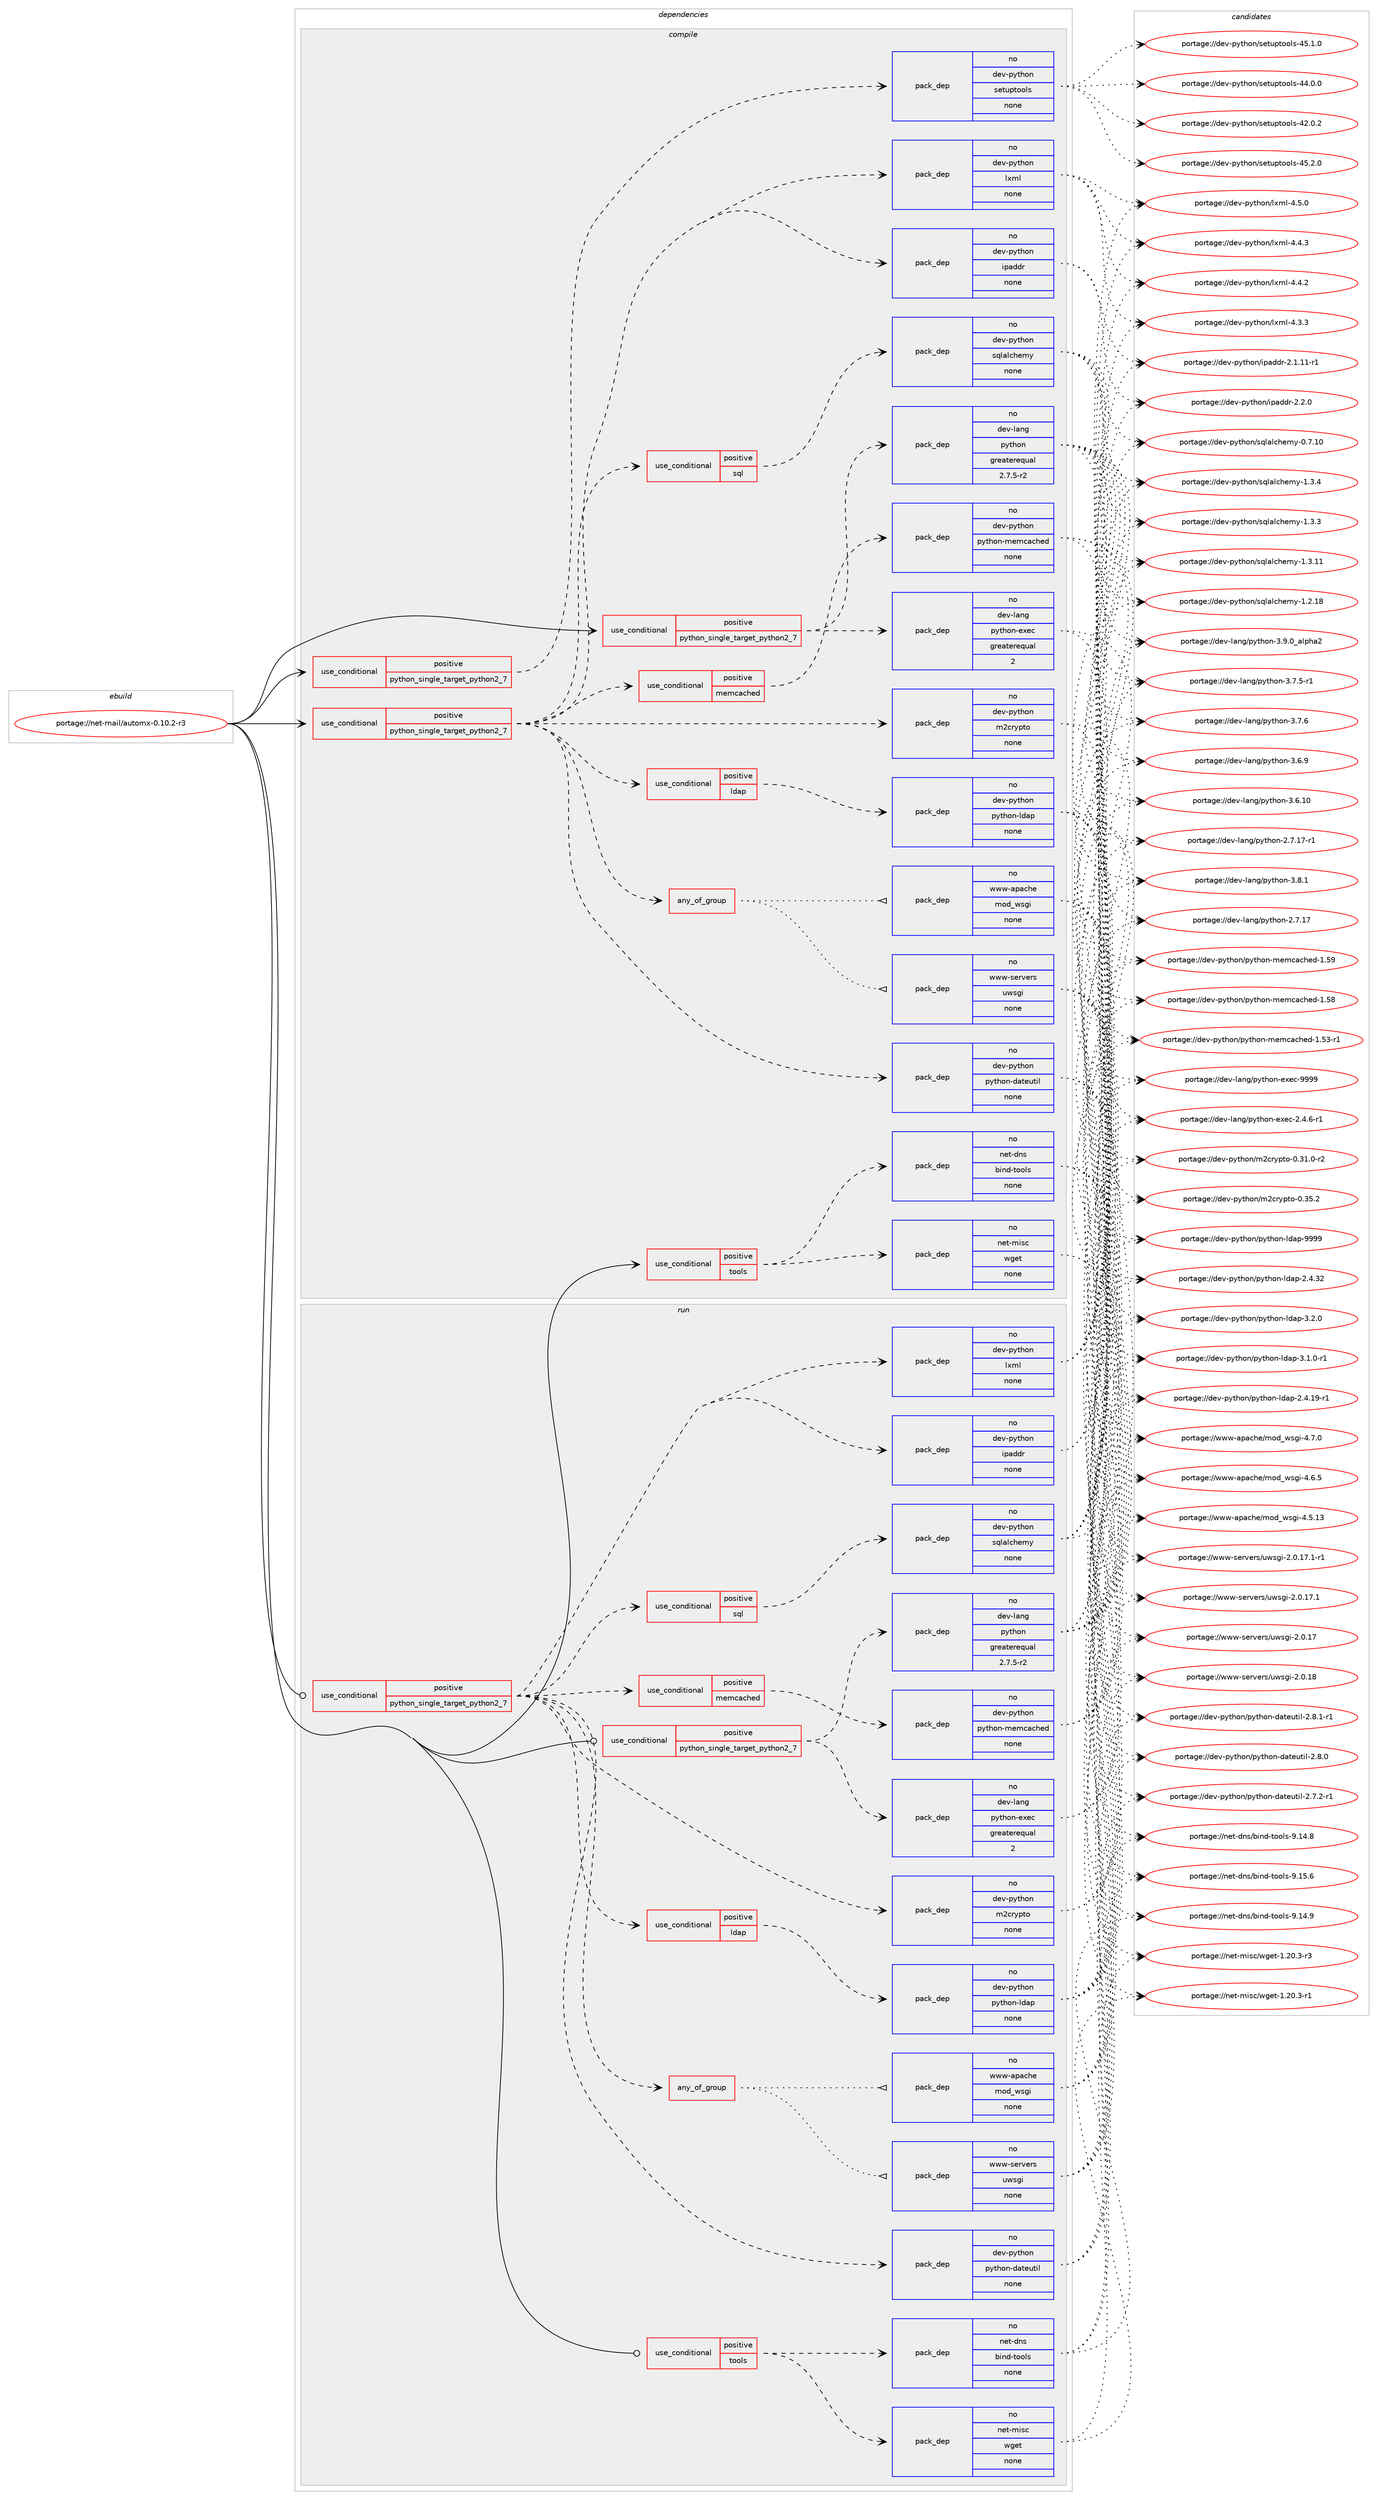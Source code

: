 digraph prolog {

# *************
# Graph options
# *************

newrank=true;
concentrate=true;
compound=true;
graph [rankdir=LR,fontname=Helvetica,fontsize=10,ranksep=1.5];#, ranksep=2.5, nodesep=0.2];
edge  [arrowhead=vee];
node  [fontname=Helvetica,fontsize=10];

# **********
# The ebuild
# **********

subgraph cluster_leftcol {
color=gray;
rank=same;
label=<<i>ebuild</i>>;
id [label="portage://net-mail/automx-0.10.2-r3", color=red, width=4, href="../net-mail/automx-0.10.2-r3.svg"];
}

# ****************
# The dependencies
# ****************

subgraph cluster_midcol {
color=gray;
label=<<i>dependencies</i>>;
subgraph cluster_compile {
fillcolor="#eeeeee";
style=filled;
label=<<i>compile</i>>;
subgraph cond27583 {
dependency130328 [label=<<TABLE BORDER="0" CELLBORDER="1" CELLSPACING="0" CELLPADDING="4"><TR><TD ROWSPAN="3" CELLPADDING="10">use_conditional</TD></TR><TR><TD>positive</TD></TR><TR><TD>python_single_target_python2_7</TD></TR></TABLE>>, shape=none, color=red];
subgraph pack100564 {
dependency130329 [label=<<TABLE BORDER="0" CELLBORDER="1" CELLSPACING="0" CELLPADDING="4" WIDTH="220"><TR><TD ROWSPAN="6" CELLPADDING="30">pack_dep</TD></TR><TR><TD WIDTH="110">no</TD></TR><TR><TD>dev-lang</TD></TR><TR><TD>python</TD></TR><TR><TD>greaterequal</TD></TR><TR><TD>2.7.5-r2</TD></TR></TABLE>>, shape=none, color=blue];
}
dependency130328:e -> dependency130329:w [weight=20,style="dashed",arrowhead="vee"];
subgraph pack100565 {
dependency130330 [label=<<TABLE BORDER="0" CELLBORDER="1" CELLSPACING="0" CELLPADDING="4" WIDTH="220"><TR><TD ROWSPAN="6" CELLPADDING="30">pack_dep</TD></TR><TR><TD WIDTH="110">no</TD></TR><TR><TD>dev-lang</TD></TR><TR><TD>python-exec</TD></TR><TR><TD>greaterequal</TD></TR><TR><TD>2</TD></TR></TABLE>>, shape=none, color=blue];
}
dependency130328:e -> dependency130330:w [weight=20,style="dashed",arrowhead="vee"];
}
id:e -> dependency130328:w [weight=20,style="solid",arrowhead="vee"];
subgraph cond27584 {
dependency130331 [label=<<TABLE BORDER="0" CELLBORDER="1" CELLSPACING="0" CELLPADDING="4"><TR><TD ROWSPAN="3" CELLPADDING="10">use_conditional</TD></TR><TR><TD>positive</TD></TR><TR><TD>python_single_target_python2_7</TD></TR></TABLE>>, shape=none, color=red];
subgraph pack100566 {
dependency130332 [label=<<TABLE BORDER="0" CELLBORDER="1" CELLSPACING="0" CELLPADDING="4" WIDTH="220"><TR><TD ROWSPAN="6" CELLPADDING="30">pack_dep</TD></TR><TR><TD WIDTH="110">no</TD></TR><TR><TD>dev-python</TD></TR><TR><TD>ipaddr</TD></TR><TR><TD>none</TD></TR><TR><TD></TD></TR></TABLE>>, shape=none, color=blue];
}
dependency130331:e -> dependency130332:w [weight=20,style="dashed",arrowhead="vee"];
subgraph pack100567 {
dependency130333 [label=<<TABLE BORDER="0" CELLBORDER="1" CELLSPACING="0" CELLPADDING="4" WIDTH="220"><TR><TD ROWSPAN="6" CELLPADDING="30">pack_dep</TD></TR><TR><TD WIDTH="110">no</TD></TR><TR><TD>dev-python</TD></TR><TR><TD>lxml</TD></TR><TR><TD>none</TD></TR><TR><TD></TD></TR></TABLE>>, shape=none, color=blue];
}
dependency130331:e -> dependency130333:w [weight=20,style="dashed",arrowhead="vee"];
subgraph pack100568 {
dependency130334 [label=<<TABLE BORDER="0" CELLBORDER="1" CELLSPACING="0" CELLPADDING="4" WIDTH="220"><TR><TD ROWSPAN="6" CELLPADDING="30">pack_dep</TD></TR><TR><TD WIDTH="110">no</TD></TR><TR><TD>dev-python</TD></TR><TR><TD>m2crypto</TD></TR><TR><TD>none</TD></TR><TR><TD></TD></TR></TABLE>>, shape=none, color=blue];
}
dependency130331:e -> dependency130334:w [weight=20,style="dashed",arrowhead="vee"];
subgraph pack100569 {
dependency130335 [label=<<TABLE BORDER="0" CELLBORDER="1" CELLSPACING="0" CELLPADDING="4" WIDTH="220"><TR><TD ROWSPAN="6" CELLPADDING="30">pack_dep</TD></TR><TR><TD WIDTH="110">no</TD></TR><TR><TD>dev-python</TD></TR><TR><TD>python-dateutil</TD></TR><TR><TD>none</TD></TR><TR><TD></TD></TR></TABLE>>, shape=none, color=blue];
}
dependency130331:e -> dependency130335:w [weight=20,style="dashed",arrowhead="vee"];
subgraph any2041 {
dependency130336 [label=<<TABLE BORDER="0" CELLBORDER="1" CELLSPACING="0" CELLPADDING="4"><TR><TD CELLPADDING="10">any_of_group</TD></TR></TABLE>>, shape=none, color=red];subgraph pack100570 {
dependency130337 [label=<<TABLE BORDER="0" CELLBORDER="1" CELLSPACING="0" CELLPADDING="4" WIDTH="220"><TR><TD ROWSPAN="6" CELLPADDING="30">pack_dep</TD></TR><TR><TD WIDTH="110">no</TD></TR><TR><TD>www-apache</TD></TR><TR><TD>mod_wsgi</TD></TR><TR><TD>none</TD></TR><TR><TD></TD></TR></TABLE>>, shape=none, color=blue];
}
dependency130336:e -> dependency130337:w [weight=20,style="dotted",arrowhead="oinv"];
subgraph pack100571 {
dependency130338 [label=<<TABLE BORDER="0" CELLBORDER="1" CELLSPACING="0" CELLPADDING="4" WIDTH="220"><TR><TD ROWSPAN="6" CELLPADDING="30">pack_dep</TD></TR><TR><TD WIDTH="110">no</TD></TR><TR><TD>www-servers</TD></TR><TR><TD>uwsgi</TD></TR><TR><TD>none</TD></TR><TR><TD></TD></TR></TABLE>>, shape=none, color=blue];
}
dependency130336:e -> dependency130338:w [weight=20,style="dotted",arrowhead="oinv"];
}
dependency130331:e -> dependency130336:w [weight=20,style="dashed",arrowhead="vee"];
subgraph cond27585 {
dependency130339 [label=<<TABLE BORDER="0" CELLBORDER="1" CELLSPACING="0" CELLPADDING="4"><TR><TD ROWSPAN="3" CELLPADDING="10">use_conditional</TD></TR><TR><TD>positive</TD></TR><TR><TD>ldap</TD></TR></TABLE>>, shape=none, color=red];
subgraph pack100572 {
dependency130340 [label=<<TABLE BORDER="0" CELLBORDER="1" CELLSPACING="0" CELLPADDING="4" WIDTH="220"><TR><TD ROWSPAN="6" CELLPADDING="30">pack_dep</TD></TR><TR><TD WIDTH="110">no</TD></TR><TR><TD>dev-python</TD></TR><TR><TD>python-ldap</TD></TR><TR><TD>none</TD></TR><TR><TD></TD></TR></TABLE>>, shape=none, color=blue];
}
dependency130339:e -> dependency130340:w [weight=20,style="dashed",arrowhead="vee"];
}
dependency130331:e -> dependency130339:w [weight=20,style="dashed",arrowhead="vee"];
subgraph cond27586 {
dependency130341 [label=<<TABLE BORDER="0" CELLBORDER="1" CELLSPACING="0" CELLPADDING="4"><TR><TD ROWSPAN="3" CELLPADDING="10">use_conditional</TD></TR><TR><TD>positive</TD></TR><TR><TD>memcached</TD></TR></TABLE>>, shape=none, color=red];
subgraph pack100573 {
dependency130342 [label=<<TABLE BORDER="0" CELLBORDER="1" CELLSPACING="0" CELLPADDING="4" WIDTH="220"><TR><TD ROWSPAN="6" CELLPADDING="30">pack_dep</TD></TR><TR><TD WIDTH="110">no</TD></TR><TR><TD>dev-python</TD></TR><TR><TD>python-memcached</TD></TR><TR><TD>none</TD></TR><TR><TD></TD></TR></TABLE>>, shape=none, color=blue];
}
dependency130341:e -> dependency130342:w [weight=20,style="dashed",arrowhead="vee"];
}
dependency130331:e -> dependency130341:w [weight=20,style="dashed",arrowhead="vee"];
subgraph cond27587 {
dependency130343 [label=<<TABLE BORDER="0" CELLBORDER="1" CELLSPACING="0" CELLPADDING="4"><TR><TD ROWSPAN="3" CELLPADDING="10">use_conditional</TD></TR><TR><TD>positive</TD></TR><TR><TD>sql</TD></TR></TABLE>>, shape=none, color=red];
subgraph pack100574 {
dependency130344 [label=<<TABLE BORDER="0" CELLBORDER="1" CELLSPACING="0" CELLPADDING="4" WIDTH="220"><TR><TD ROWSPAN="6" CELLPADDING="30">pack_dep</TD></TR><TR><TD WIDTH="110">no</TD></TR><TR><TD>dev-python</TD></TR><TR><TD>sqlalchemy</TD></TR><TR><TD>none</TD></TR><TR><TD></TD></TR></TABLE>>, shape=none, color=blue];
}
dependency130343:e -> dependency130344:w [weight=20,style="dashed",arrowhead="vee"];
}
dependency130331:e -> dependency130343:w [weight=20,style="dashed",arrowhead="vee"];
}
id:e -> dependency130331:w [weight=20,style="solid",arrowhead="vee"];
subgraph cond27588 {
dependency130345 [label=<<TABLE BORDER="0" CELLBORDER="1" CELLSPACING="0" CELLPADDING="4"><TR><TD ROWSPAN="3" CELLPADDING="10">use_conditional</TD></TR><TR><TD>positive</TD></TR><TR><TD>python_single_target_python2_7</TD></TR></TABLE>>, shape=none, color=red];
subgraph pack100575 {
dependency130346 [label=<<TABLE BORDER="0" CELLBORDER="1" CELLSPACING="0" CELLPADDING="4" WIDTH="220"><TR><TD ROWSPAN="6" CELLPADDING="30">pack_dep</TD></TR><TR><TD WIDTH="110">no</TD></TR><TR><TD>dev-python</TD></TR><TR><TD>setuptools</TD></TR><TR><TD>none</TD></TR><TR><TD></TD></TR></TABLE>>, shape=none, color=blue];
}
dependency130345:e -> dependency130346:w [weight=20,style="dashed",arrowhead="vee"];
}
id:e -> dependency130345:w [weight=20,style="solid",arrowhead="vee"];
subgraph cond27589 {
dependency130347 [label=<<TABLE BORDER="0" CELLBORDER="1" CELLSPACING="0" CELLPADDING="4"><TR><TD ROWSPAN="3" CELLPADDING="10">use_conditional</TD></TR><TR><TD>positive</TD></TR><TR><TD>tools</TD></TR></TABLE>>, shape=none, color=red];
subgraph pack100576 {
dependency130348 [label=<<TABLE BORDER="0" CELLBORDER="1" CELLSPACING="0" CELLPADDING="4" WIDTH="220"><TR><TD ROWSPAN="6" CELLPADDING="30">pack_dep</TD></TR><TR><TD WIDTH="110">no</TD></TR><TR><TD>net-dns</TD></TR><TR><TD>bind-tools</TD></TR><TR><TD>none</TD></TR><TR><TD></TD></TR></TABLE>>, shape=none, color=blue];
}
dependency130347:e -> dependency130348:w [weight=20,style="dashed",arrowhead="vee"];
subgraph pack100577 {
dependency130349 [label=<<TABLE BORDER="0" CELLBORDER="1" CELLSPACING="0" CELLPADDING="4" WIDTH="220"><TR><TD ROWSPAN="6" CELLPADDING="30">pack_dep</TD></TR><TR><TD WIDTH="110">no</TD></TR><TR><TD>net-misc</TD></TR><TR><TD>wget</TD></TR><TR><TD>none</TD></TR><TR><TD></TD></TR></TABLE>>, shape=none, color=blue];
}
dependency130347:e -> dependency130349:w [weight=20,style="dashed",arrowhead="vee"];
}
id:e -> dependency130347:w [weight=20,style="solid",arrowhead="vee"];
}
subgraph cluster_compileandrun {
fillcolor="#eeeeee";
style=filled;
label=<<i>compile and run</i>>;
}
subgraph cluster_run {
fillcolor="#eeeeee";
style=filled;
label=<<i>run</i>>;
subgraph cond27590 {
dependency130350 [label=<<TABLE BORDER="0" CELLBORDER="1" CELLSPACING="0" CELLPADDING="4"><TR><TD ROWSPAN="3" CELLPADDING="10">use_conditional</TD></TR><TR><TD>positive</TD></TR><TR><TD>python_single_target_python2_7</TD></TR></TABLE>>, shape=none, color=red];
subgraph pack100578 {
dependency130351 [label=<<TABLE BORDER="0" CELLBORDER="1" CELLSPACING="0" CELLPADDING="4" WIDTH="220"><TR><TD ROWSPAN="6" CELLPADDING="30">pack_dep</TD></TR><TR><TD WIDTH="110">no</TD></TR><TR><TD>dev-lang</TD></TR><TR><TD>python</TD></TR><TR><TD>greaterequal</TD></TR><TR><TD>2.7.5-r2</TD></TR></TABLE>>, shape=none, color=blue];
}
dependency130350:e -> dependency130351:w [weight=20,style="dashed",arrowhead="vee"];
subgraph pack100579 {
dependency130352 [label=<<TABLE BORDER="0" CELLBORDER="1" CELLSPACING="0" CELLPADDING="4" WIDTH="220"><TR><TD ROWSPAN="6" CELLPADDING="30">pack_dep</TD></TR><TR><TD WIDTH="110">no</TD></TR><TR><TD>dev-lang</TD></TR><TR><TD>python-exec</TD></TR><TR><TD>greaterequal</TD></TR><TR><TD>2</TD></TR></TABLE>>, shape=none, color=blue];
}
dependency130350:e -> dependency130352:w [weight=20,style="dashed",arrowhead="vee"];
}
id:e -> dependency130350:w [weight=20,style="solid",arrowhead="odot"];
subgraph cond27591 {
dependency130353 [label=<<TABLE BORDER="0" CELLBORDER="1" CELLSPACING="0" CELLPADDING="4"><TR><TD ROWSPAN="3" CELLPADDING="10">use_conditional</TD></TR><TR><TD>positive</TD></TR><TR><TD>python_single_target_python2_7</TD></TR></TABLE>>, shape=none, color=red];
subgraph pack100580 {
dependency130354 [label=<<TABLE BORDER="0" CELLBORDER="1" CELLSPACING="0" CELLPADDING="4" WIDTH="220"><TR><TD ROWSPAN="6" CELLPADDING="30">pack_dep</TD></TR><TR><TD WIDTH="110">no</TD></TR><TR><TD>dev-python</TD></TR><TR><TD>ipaddr</TD></TR><TR><TD>none</TD></TR><TR><TD></TD></TR></TABLE>>, shape=none, color=blue];
}
dependency130353:e -> dependency130354:w [weight=20,style="dashed",arrowhead="vee"];
subgraph pack100581 {
dependency130355 [label=<<TABLE BORDER="0" CELLBORDER="1" CELLSPACING="0" CELLPADDING="4" WIDTH="220"><TR><TD ROWSPAN="6" CELLPADDING="30">pack_dep</TD></TR><TR><TD WIDTH="110">no</TD></TR><TR><TD>dev-python</TD></TR><TR><TD>lxml</TD></TR><TR><TD>none</TD></TR><TR><TD></TD></TR></TABLE>>, shape=none, color=blue];
}
dependency130353:e -> dependency130355:w [weight=20,style="dashed",arrowhead="vee"];
subgraph pack100582 {
dependency130356 [label=<<TABLE BORDER="0" CELLBORDER="1" CELLSPACING="0" CELLPADDING="4" WIDTH="220"><TR><TD ROWSPAN="6" CELLPADDING="30">pack_dep</TD></TR><TR><TD WIDTH="110">no</TD></TR><TR><TD>dev-python</TD></TR><TR><TD>m2crypto</TD></TR><TR><TD>none</TD></TR><TR><TD></TD></TR></TABLE>>, shape=none, color=blue];
}
dependency130353:e -> dependency130356:w [weight=20,style="dashed",arrowhead="vee"];
subgraph pack100583 {
dependency130357 [label=<<TABLE BORDER="0" CELLBORDER="1" CELLSPACING="0" CELLPADDING="4" WIDTH="220"><TR><TD ROWSPAN="6" CELLPADDING="30">pack_dep</TD></TR><TR><TD WIDTH="110">no</TD></TR><TR><TD>dev-python</TD></TR><TR><TD>python-dateutil</TD></TR><TR><TD>none</TD></TR><TR><TD></TD></TR></TABLE>>, shape=none, color=blue];
}
dependency130353:e -> dependency130357:w [weight=20,style="dashed",arrowhead="vee"];
subgraph any2042 {
dependency130358 [label=<<TABLE BORDER="0" CELLBORDER="1" CELLSPACING="0" CELLPADDING="4"><TR><TD CELLPADDING="10">any_of_group</TD></TR></TABLE>>, shape=none, color=red];subgraph pack100584 {
dependency130359 [label=<<TABLE BORDER="0" CELLBORDER="1" CELLSPACING="0" CELLPADDING="4" WIDTH="220"><TR><TD ROWSPAN="6" CELLPADDING="30">pack_dep</TD></TR><TR><TD WIDTH="110">no</TD></TR><TR><TD>www-apache</TD></TR><TR><TD>mod_wsgi</TD></TR><TR><TD>none</TD></TR><TR><TD></TD></TR></TABLE>>, shape=none, color=blue];
}
dependency130358:e -> dependency130359:w [weight=20,style="dotted",arrowhead="oinv"];
subgraph pack100585 {
dependency130360 [label=<<TABLE BORDER="0" CELLBORDER="1" CELLSPACING="0" CELLPADDING="4" WIDTH="220"><TR><TD ROWSPAN="6" CELLPADDING="30">pack_dep</TD></TR><TR><TD WIDTH="110">no</TD></TR><TR><TD>www-servers</TD></TR><TR><TD>uwsgi</TD></TR><TR><TD>none</TD></TR><TR><TD></TD></TR></TABLE>>, shape=none, color=blue];
}
dependency130358:e -> dependency130360:w [weight=20,style="dotted",arrowhead="oinv"];
}
dependency130353:e -> dependency130358:w [weight=20,style="dashed",arrowhead="vee"];
subgraph cond27592 {
dependency130361 [label=<<TABLE BORDER="0" CELLBORDER="1" CELLSPACING="0" CELLPADDING="4"><TR><TD ROWSPAN="3" CELLPADDING="10">use_conditional</TD></TR><TR><TD>positive</TD></TR><TR><TD>ldap</TD></TR></TABLE>>, shape=none, color=red];
subgraph pack100586 {
dependency130362 [label=<<TABLE BORDER="0" CELLBORDER="1" CELLSPACING="0" CELLPADDING="4" WIDTH="220"><TR><TD ROWSPAN="6" CELLPADDING="30">pack_dep</TD></TR><TR><TD WIDTH="110">no</TD></TR><TR><TD>dev-python</TD></TR><TR><TD>python-ldap</TD></TR><TR><TD>none</TD></TR><TR><TD></TD></TR></TABLE>>, shape=none, color=blue];
}
dependency130361:e -> dependency130362:w [weight=20,style="dashed",arrowhead="vee"];
}
dependency130353:e -> dependency130361:w [weight=20,style="dashed",arrowhead="vee"];
subgraph cond27593 {
dependency130363 [label=<<TABLE BORDER="0" CELLBORDER="1" CELLSPACING="0" CELLPADDING="4"><TR><TD ROWSPAN="3" CELLPADDING="10">use_conditional</TD></TR><TR><TD>positive</TD></TR><TR><TD>memcached</TD></TR></TABLE>>, shape=none, color=red];
subgraph pack100587 {
dependency130364 [label=<<TABLE BORDER="0" CELLBORDER="1" CELLSPACING="0" CELLPADDING="4" WIDTH="220"><TR><TD ROWSPAN="6" CELLPADDING="30">pack_dep</TD></TR><TR><TD WIDTH="110">no</TD></TR><TR><TD>dev-python</TD></TR><TR><TD>python-memcached</TD></TR><TR><TD>none</TD></TR><TR><TD></TD></TR></TABLE>>, shape=none, color=blue];
}
dependency130363:e -> dependency130364:w [weight=20,style="dashed",arrowhead="vee"];
}
dependency130353:e -> dependency130363:w [weight=20,style="dashed",arrowhead="vee"];
subgraph cond27594 {
dependency130365 [label=<<TABLE BORDER="0" CELLBORDER="1" CELLSPACING="0" CELLPADDING="4"><TR><TD ROWSPAN="3" CELLPADDING="10">use_conditional</TD></TR><TR><TD>positive</TD></TR><TR><TD>sql</TD></TR></TABLE>>, shape=none, color=red];
subgraph pack100588 {
dependency130366 [label=<<TABLE BORDER="0" CELLBORDER="1" CELLSPACING="0" CELLPADDING="4" WIDTH="220"><TR><TD ROWSPAN="6" CELLPADDING="30">pack_dep</TD></TR><TR><TD WIDTH="110">no</TD></TR><TR><TD>dev-python</TD></TR><TR><TD>sqlalchemy</TD></TR><TR><TD>none</TD></TR><TR><TD></TD></TR></TABLE>>, shape=none, color=blue];
}
dependency130365:e -> dependency130366:w [weight=20,style="dashed",arrowhead="vee"];
}
dependency130353:e -> dependency130365:w [weight=20,style="dashed",arrowhead="vee"];
}
id:e -> dependency130353:w [weight=20,style="solid",arrowhead="odot"];
subgraph cond27595 {
dependency130367 [label=<<TABLE BORDER="0" CELLBORDER="1" CELLSPACING="0" CELLPADDING="4"><TR><TD ROWSPAN="3" CELLPADDING="10">use_conditional</TD></TR><TR><TD>positive</TD></TR><TR><TD>tools</TD></TR></TABLE>>, shape=none, color=red];
subgraph pack100589 {
dependency130368 [label=<<TABLE BORDER="0" CELLBORDER="1" CELLSPACING="0" CELLPADDING="4" WIDTH="220"><TR><TD ROWSPAN="6" CELLPADDING="30">pack_dep</TD></TR><TR><TD WIDTH="110">no</TD></TR><TR><TD>net-dns</TD></TR><TR><TD>bind-tools</TD></TR><TR><TD>none</TD></TR><TR><TD></TD></TR></TABLE>>, shape=none, color=blue];
}
dependency130367:e -> dependency130368:w [weight=20,style="dashed",arrowhead="vee"];
subgraph pack100590 {
dependency130369 [label=<<TABLE BORDER="0" CELLBORDER="1" CELLSPACING="0" CELLPADDING="4" WIDTH="220"><TR><TD ROWSPAN="6" CELLPADDING="30">pack_dep</TD></TR><TR><TD WIDTH="110">no</TD></TR><TR><TD>net-misc</TD></TR><TR><TD>wget</TD></TR><TR><TD>none</TD></TR><TR><TD></TD></TR></TABLE>>, shape=none, color=blue];
}
dependency130367:e -> dependency130369:w [weight=20,style="dashed",arrowhead="vee"];
}
id:e -> dependency130367:w [weight=20,style="solid",arrowhead="odot"];
}
}

# **************
# The candidates
# **************

subgraph cluster_choices {
rank=same;
color=gray;
label=<<i>candidates</i>>;

subgraph choice100564 {
color=black;
nodesep=1;
choice10010111845108971101034711212111610411111045514657464895971081121049750 [label="portage://dev-lang/python-3.9.0_alpha2", color=red, width=4,href="../dev-lang/python-3.9.0_alpha2.svg"];
choice100101118451089711010347112121116104111110455146564649 [label="portage://dev-lang/python-3.8.1", color=red, width=4,href="../dev-lang/python-3.8.1.svg"];
choice100101118451089711010347112121116104111110455146554654 [label="portage://dev-lang/python-3.7.6", color=red, width=4,href="../dev-lang/python-3.7.6.svg"];
choice1001011184510897110103471121211161041111104551465546534511449 [label="portage://dev-lang/python-3.7.5-r1", color=red, width=4,href="../dev-lang/python-3.7.5-r1.svg"];
choice100101118451089711010347112121116104111110455146544657 [label="portage://dev-lang/python-3.6.9", color=red, width=4,href="../dev-lang/python-3.6.9.svg"];
choice10010111845108971101034711212111610411111045514654464948 [label="portage://dev-lang/python-3.6.10", color=red, width=4,href="../dev-lang/python-3.6.10.svg"];
choice100101118451089711010347112121116104111110455046554649554511449 [label="portage://dev-lang/python-2.7.17-r1", color=red, width=4,href="../dev-lang/python-2.7.17-r1.svg"];
choice10010111845108971101034711212111610411111045504655464955 [label="portage://dev-lang/python-2.7.17", color=red, width=4,href="../dev-lang/python-2.7.17.svg"];
dependency130329:e -> choice10010111845108971101034711212111610411111045514657464895971081121049750:w [style=dotted,weight="100"];
dependency130329:e -> choice100101118451089711010347112121116104111110455146564649:w [style=dotted,weight="100"];
dependency130329:e -> choice100101118451089711010347112121116104111110455146554654:w [style=dotted,weight="100"];
dependency130329:e -> choice1001011184510897110103471121211161041111104551465546534511449:w [style=dotted,weight="100"];
dependency130329:e -> choice100101118451089711010347112121116104111110455146544657:w [style=dotted,weight="100"];
dependency130329:e -> choice10010111845108971101034711212111610411111045514654464948:w [style=dotted,weight="100"];
dependency130329:e -> choice100101118451089711010347112121116104111110455046554649554511449:w [style=dotted,weight="100"];
dependency130329:e -> choice10010111845108971101034711212111610411111045504655464955:w [style=dotted,weight="100"];
}
subgraph choice100565 {
color=black;
nodesep=1;
choice10010111845108971101034711212111610411111045101120101994557575757 [label="portage://dev-lang/python-exec-9999", color=red, width=4,href="../dev-lang/python-exec-9999.svg"];
choice10010111845108971101034711212111610411111045101120101994550465246544511449 [label="portage://dev-lang/python-exec-2.4.6-r1", color=red, width=4,href="../dev-lang/python-exec-2.4.6-r1.svg"];
dependency130330:e -> choice10010111845108971101034711212111610411111045101120101994557575757:w [style=dotted,weight="100"];
dependency130330:e -> choice10010111845108971101034711212111610411111045101120101994550465246544511449:w [style=dotted,weight="100"];
}
subgraph choice100566 {
color=black;
nodesep=1;
choice100101118451121211161041111104710511297100100114455046504648 [label="portage://dev-python/ipaddr-2.2.0", color=red, width=4,href="../dev-python/ipaddr-2.2.0.svg"];
choice100101118451121211161041111104710511297100100114455046494649494511449 [label="portage://dev-python/ipaddr-2.1.11-r1", color=red, width=4,href="../dev-python/ipaddr-2.1.11-r1.svg"];
dependency130332:e -> choice100101118451121211161041111104710511297100100114455046504648:w [style=dotted,weight="100"];
dependency130332:e -> choice100101118451121211161041111104710511297100100114455046494649494511449:w [style=dotted,weight="100"];
}
subgraph choice100567 {
color=black;
nodesep=1;
choice1001011184511212111610411111047108120109108455246534648 [label="portage://dev-python/lxml-4.5.0", color=red, width=4,href="../dev-python/lxml-4.5.0.svg"];
choice1001011184511212111610411111047108120109108455246524651 [label="portage://dev-python/lxml-4.4.3", color=red, width=4,href="../dev-python/lxml-4.4.3.svg"];
choice1001011184511212111610411111047108120109108455246524650 [label="portage://dev-python/lxml-4.4.2", color=red, width=4,href="../dev-python/lxml-4.4.2.svg"];
choice1001011184511212111610411111047108120109108455246514651 [label="portage://dev-python/lxml-4.3.3", color=red, width=4,href="../dev-python/lxml-4.3.3.svg"];
dependency130333:e -> choice1001011184511212111610411111047108120109108455246534648:w [style=dotted,weight="100"];
dependency130333:e -> choice1001011184511212111610411111047108120109108455246524651:w [style=dotted,weight="100"];
dependency130333:e -> choice1001011184511212111610411111047108120109108455246524650:w [style=dotted,weight="100"];
dependency130333:e -> choice1001011184511212111610411111047108120109108455246514651:w [style=dotted,weight="100"];
}
subgraph choice100568 {
color=black;
nodesep=1;
choice1001011184511212111610411111047109509911412111211611145484651534650 [label="portage://dev-python/m2crypto-0.35.2", color=red, width=4,href="../dev-python/m2crypto-0.35.2.svg"];
choice10010111845112121116104111110471095099114121112116111454846514946484511450 [label="portage://dev-python/m2crypto-0.31.0-r2", color=red, width=4,href="../dev-python/m2crypto-0.31.0-r2.svg"];
dependency130334:e -> choice1001011184511212111610411111047109509911412111211611145484651534650:w [style=dotted,weight="100"];
dependency130334:e -> choice10010111845112121116104111110471095099114121112116111454846514946484511450:w [style=dotted,weight="100"];
}
subgraph choice100569 {
color=black;
nodesep=1;
choice100101118451121211161041111104711212111610411111045100971161011171161051084550465646494511449 [label="portage://dev-python/python-dateutil-2.8.1-r1", color=red, width=4,href="../dev-python/python-dateutil-2.8.1-r1.svg"];
choice10010111845112121116104111110471121211161041111104510097116101117116105108455046564648 [label="portage://dev-python/python-dateutil-2.8.0", color=red, width=4,href="../dev-python/python-dateutil-2.8.0.svg"];
choice100101118451121211161041111104711212111610411111045100971161011171161051084550465546504511449 [label="portage://dev-python/python-dateutil-2.7.2-r1", color=red, width=4,href="../dev-python/python-dateutil-2.7.2-r1.svg"];
dependency130335:e -> choice100101118451121211161041111104711212111610411111045100971161011171161051084550465646494511449:w [style=dotted,weight="100"];
dependency130335:e -> choice10010111845112121116104111110471121211161041111104510097116101117116105108455046564648:w [style=dotted,weight="100"];
dependency130335:e -> choice100101118451121211161041111104711212111610411111045100971161011171161051084550465546504511449:w [style=dotted,weight="100"];
}
subgraph choice100570 {
color=black;
nodesep=1;
choice119119119459711297991041014710911110095119115103105455246554648 [label="portage://www-apache/mod_wsgi-4.7.0", color=red, width=4,href="../www-apache/mod_wsgi-4.7.0.svg"];
choice119119119459711297991041014710911110095119115103105455246544653 [label="portage://www-apache/mod_wsgi-4.6.5", color=red, width=4,href="../www-apache/mod_wsgi-4.6.5.svg"];
choice11911911945971129799104101471091111009511911510310545524653464951 [label="portage://www-apache/mod_wsgi-4.5.13", color=red, width=4,href="../www-apache/mod_wsgi-4.5.13.svg"];
dependency130337:e -> choice119119119459711297991041014710911110095119115103105455246554648:w [style=dotted,weight="100"];
dependency130337:e -> choice119119119459711297991041014710911110095119115103105455246544653:w [style=dotted,weight="100"];
dependency130337:e -> choice11911911945971129799104101471091111009511911510310545524653464951:w [style=dotted,weight="100"];
}
subgraph choice100571 {
color=black;
nodesep=1;
choice119119119451151011141181011141154711711911510310545504648464956 [label="portage://www-servers/uwsgi-2.0.18", color=red, width=4,href="../www-servers/uwsgi-2.0.18.svg"];
choice11911911945115101114118101114115471171191151031054550464846495546494511449 [label="portage://www-servers/uwsgi-2.0.17.1-r1", color=red, width=4,href="../www-servers/uwsgi-2.0.17.1-r1.svg"];
choice1191191194511510111411810111411547117119115103105455046484649554649 [label="portage://www-servers/uwsgi-2.0.17.1", color=red, width=4,href="../www-servers/uwsgi-2.0.17.1.svg"];
choice119119119451151011141181011141154711711911510310545504648464955 [label="portage://www-servers/uwsgi-2.0.17", color=red, width=4,href="../www-servers/uwsgi-2.0.17.svg"];
dependency130338:e -> choice119119119451151011141181011141154711711911510310545504648464956:w [style=dotted,weight="100"];
dependency130338:e -> choice11911911945115101114118101114115471171191151031054550464846495546494511449:w [style=dotted,weight="100"];
dependency130338:e -> choice1191191194511510111411810111411547117119115103105455046484649554649:w [style=dotted,weight="100"];
dependency130338:e -> choice119119119451151011141181011141154711711911510310545504648464955:w [style=dotted,weight="100"];
}
subgraph choice100572 {
color=black;
nodesep=1;
choice100101118451121211161041111104711212111610411111045108100971124557575757 [label="portage://dev-python/python-ldap-9999", color=red, width=4,href="../dev-python/python-ldap-9999.svg"];
choice10010111845112121116104111110471121211161041111104510810097112455146504648 [label="portage://dev-python/python-ldap-3.2.0", color=red, width=4,href="../dev-python/python-ldap-3.2.0.svg"];
choice100101118451121211161041111104711212111610411111045108100971124551464946484511449 [label="portage://dev-python/python-ldap-3.1.0-r1", color=red, width=4,href="../dev-python/python-ldap-3.1.0-r1.svg"];
choice1001011184511212111610411111047112121116104111110451081009711245504652465150 [label="portage://dev-python/python-ldap-2.4.32", color=red, width=4,href="../dev-python/python-ldap-2.4.32.svg"];
choice10010111845112121116104111110471121211161041111104510810097112455046524649574511449 [label="portage://dev-python/python-ldap-2.4.19-r1", color=red, width=4,href="../dev-python/python-ldap-2.4.19-r1.svg"];
dependency130340:e -> choice100101118451121211161041111104711212111610411111045108100971124557575757:w [style=dotted,weight="100"];
dependency130340:e -> choice10010111845112121116104111110471121211161041111104510810097112455146504648:w [style=dotted,weight="100"];
dependency130340:e -> choice100101118451121211161041111104711212111610411111045108100971124551464946484511449:w [style=dotted,weight="100"];
dependency130340:e -> choice1001011184511212111610411111047112121116104111110451081009711245504652465150:w [style=dotted,weight="100"];
dependency130340:e -> choice10010111845112121116104111110471121211161041111104510810097112455046524649574511449:w [style=dotted,weight="100"];
}
subgraph choice100573 {
color=black;
nodesep=1;
choice1001011184511212111610411111047112121116104111110451091011099997991041011004549465357 [label="portage://dev-python/python-memcached-1.59", color=red, width=4,href="../dev-python/python-memcached-1.59.svg"];
choice1001011184511212111610411111047112121116104111110451091011099997991041011004549465356 [label="portage://dev-python/python-memcached-1.58", color=red, width=4,href="../dev-python/python-memcached-1.58.svg"];
choice10010111845112121116104111110471121211161041111104510910110999979910410110045494653514511449 [label="portage://dev-python/python-memcached-1.53-r1", color=red, width=4,href="../dev-python/python-memcached-1.53-r1.svg"];
dependency130342:e -> choice1001011184511212111610411111047112121116104111110451091011099997991041011004549465357:w [style=dotted,weight="100"];
dependency130342:e -> choice1001011184511212111610411111047112121116104111110451091011099997991041011004549465356:w [style=dotted,weight="100"];
dependency130342:e -> choice10010111845112121116104111110471121211161041111104510910110999979910410110045494653514511449:w [style=dotted,weight="100"];
}
subgraph choice100574 {
color=black;
nodesep=1;
choice10010111845112121116104111110471151131089710899104101109121454946514652 [label="portage://dev-python/sqlalchemy-1.3.4", color=red, width=4,href="../dev-python/sqlalchemy-1.3.4.svg"];
choice10010111845112121116104111110471151131089710899104101109121454946514651 [label="portage://dev-python/sqlalchemy-1.3.3", color=red, width=4,href="../dev-python/sqlalchemy-1.3.3.svg"];
choice1001011184511212111610411111047115113108971089910410110912145494651464949 [label="portage://dev-python/sqlalchemy-1.3.11", color=red, width=4,href="../dev-python/sqlalchemy-1.3.11.svg"];
choice1001011184511212111610411111047115113108971089910410110912145494650464956 [label="portage://dev-python/sqlalchemy-1.2.18", color=red, width=4,href="../dev-python/sqlalchemy-1.2.18.svg"];
choice1001011184511212111610411111047115113108971089910410110912145484655464948 [label="portage://dev-python/sqlalchemy-0.7.10", color=red, width=4,href="../dev-python/sqlalchemy-0.7.10.svg"];
dependency130344:e -> choice10010111845112121116104111110471151131089710899104101109121454946514652:w [style=dotted,weight="100"];
dependency130344:e -> choice10010111845112121116104111110471151131089710899104101109121454946514651:w [style=dotted,weight="100"];
dependency130344:e -> choice1001011184511212111610411111047115113108971089910410110912145494651464949:w [style=dotted,weight="100"];
dependency130344:e -> choice1001011184511212111610411111047115113108971089910410110912145494650464956:w [style=dotted,weight="100"];
dependency130344:e -> choice1001011184511212111610411111047115113108971089910410110912145484655464948:w [style=dotted,weight="100"];
}
subgraph choice100575 {
color=black;
nodesep=1;
choice100101118451121211161041111104711510111611711211611111110811545525346504648 [label="portage://dev-python/setuptools-45.2.0", color=red, width=4,href="../dev-python/setuptools-45.2.0.svg"];
choice100101118451121211161041111104711510111611711211611111110811545525346494648 [label="portage://dev-python/setuptools-45.1.0", color=red, width=4,href="../dev-python/setuptools-45.1.0.svg"];
choice100101118451121211161041111104711510111611711211611111110811545525246484648 [label="portage://dev-python/setuptools-44.0.0", color=red, width=4,href="../dev-python/setuptools-44.0.0.svg"];
choice100101118451121211161041111104711510111611711211611111110811545525046484650 [label="portage://dev-python/setuptools-42.0.2", color=red, width=4,href="../dev-python/setuptools-42.0.2.svg"];
dependency130346:e -> choice100101118451121211161041111104711510111611711211611111110811545525346504648:w [style=dotted,weight="100"];
dependency130346:e -> choice100101118451121211161041111104711510111611711211611111110811545525346494648:w [style=dotted,weight="100"];
dependency130346:e -> choice100101118451121211161041111104711510111611711211611111110811545525246484648:w [style=dotted,weight="100"];
dependency130346:e -> choice100101118451121211161041111104711510111611711211611111110811545525046484650:w [style=dotted,weight="100"];
}
subgraph choice100576 {
color=black;
nodesep=1;
choice1101011164510011011547981051101004511611111110811545574649534654 [label="portage://net-dns/bind-tools-9.15.6", color=red, width=4,href="../net-dns/bind-tools-9.15.6.svg"];
choice1101011164510011011547981051101004511611111110811545574649524657 [label="portage://net-dns/bind-tools-9.14.9", color=red, width=4,href="../net-dns/bind-tools-9.14.9.svg"];
choice1101011164510011011547981051101004511611111110811545574649524656 [label="portage://net-dns/bind-tools-9.14.8", color=red, width=4,href="../net-dns/bind-tools-9.14.8.svg"];
dependency130348:e -> choice1101011164510011011547981051101004511611111110811545574649534654:w [style=dotted,weight="100"];
dependency130348:e -> choice1101011164510011011547981051101004511611111110811545574649524657:w [style=dotted,weight="100"];
dependency130348:e -> choice1101011164510011011547981051101004511611111110811545574649524656:w [style=dotted,weight="100"];
}
subgraph choice100577 {
color=black;
nodesep=1;
choice110101116451091051159947119103101116454946504846514511451 [label="portage://net-misc/wget-1.20.3-r3", color=red, width=4,href="../net-misc/wget-1.20.3-r3.svg"];
choice110101116451091051159947119103101116454946504846514511449 [label="portage://net-misc/wget-1.20.3-r1", color=red, width=4,href="../net-misc/wget-1.20.3-r1.svg"];
dependency130349:e -> choice110101116451091051159947119103101116454946504846514511451:w [style=dotted,weight="100"];
dependency130349:e -> choice110101116451091051159947119103101116454946504846514511449:w [style=dotted,weight="100"];
}
subgraph choice100578 {
color=black;
nodesep=1;
choice10010111845108971101034711212111610411111045514657464895971081121049750 [label="portage://dev-lang/python-3.9.0_alpha2", color=red, width=4,href="../dev-lang/python-3.9.0_alpha2.svg"];
choice100101118451089711010347112121116104111110455146564649 [label="portage://dev-lang/python-3.8.1", color=red, width=4,href="../dev-lang/python-3.8.1.svg"];
choice100101118451089711010347112121116104111110455146554654 [label="portage://dev-lang/python-3.7.6", color=red, width=4,href="../dev-lang/python-3.7.6.svg"];
choice1001011184510897110103471121211161041111104551465546534511449 [label="portage://dev-lang/python-3.7.5-r1", color=red, width=4,href="../dev-lang/python-3.7.5-r1.svg"];
choice100101118451089711010347112121116104111110455146544657 [label="portage://dev-lang/python-3.6.9", color=red, width=4,href="../dev-lang/python-3.6.9.svg"];
choice10010111845108971101034711212111610411111045514654464948 [label="portage://dev-lang/python-3.6.10", color=red, width=4,href="../dev-lang/python-3.6.10.svg"];
choice100101118451089711010347112121116104111110455046554649554511449 [label="portage://dev-lang/python-2.7.17-r1", color=red, width=4,href="../dev-lang/python-2.7.17-r1.svg"];
choice10010111845108971101034711212111610411111045504655464955 [label="portage://dev-lang/python-2.7.17", color=red, width=4,href="../dev-lang/python-2.7.17.svg"];
dependency130351:e -> choice10010111845108971101034711212111610411111045514657464895971081121049750:w [style=dotted,weight="100"];
dependency130351:e -> choice100101118451089711010347112121116104111110455146564649:w [style=dotted,weight="100"];
dependency130351:e -> choice100101118451089711010347112121116104111110455146554654:w [style=dotted,weight="100"];
dependency130351:e -> choice1001011184510897110103471121211161041111104551465546534511449:w [style=dotted,weight="100"];
dependency130351:e -> choice100101118451089711010347112121116104111110455146544657:w [style=dotted,weight="100"];
dependency130351:e -> choice10010111845108971101034711212111610411111045514654464948:w [style=dotted,weight="100"];
dependency130351:e -> choice100101118451089711010347112121116104111110455046554649554511449:w [style=dotted,weight="100"];
dependency130351:e -> choice10010111845108971101034711212111610411111045504655464955:w [style=dotted,weight="100"];
}
subgraph choice100579 {
color=black;
nodesep=1;
choice10010111845108971101034711212111610411111045101120101994557575757 [label="portage://dev-lang/python-exec-9999", color=red, width=4,href="../dev-lang/python-exec-9999.svg"];
choice10010111845108971101034711212111610411111045101120101994550465246544511449 [label="portage://dev-lang/python-exec-2.4.6-r1", color=red, width=4,href="../dev-lang/python-exec-2.4.6-r1.svg"];
dependency130352:e -> choice10010111845108971101034711212111610411111045101120101994557575757:w [style=dotted,weight="100"];
dependency130352:e -> choice10010111845108971101034711212111610411111045101120101994550465246544511449:w [style=dotted,weight="100"];
}
subgraph choice100580 {
color=black;
nodesep=1;
choice100101118451121211161041111104710511297100100114455046504648 [label="portage://dev-python/ipaddr-2.2.0", color=red, width=4,href="../dev-python/ipaddr-2.2.0.svg"];
choice100101118451121211161041111104710511297100100114455046494649494511449 [label="portage://dev-python/ipaddr-2.1.11-r1", color=red, width=4,href="../dev-python/ipaddr-2.1.11-r1.svg"];
dependency130354:e -> choice100101118451121211161041111104710511297100100114455046504648:w [style=dotted,weight="100"];
dependency130354:e -> choice100101118451121211161041111104710511297100100114455046494649494511449:w [style=dotted,weight="100"];
}
subgraph choice100581 {
color=black;
nodesep=1;
choice1001011184511212111610411111047108120109108455246534648 [label="portage://dev-python/lxml-4.5.0", color=red, width=4,href="../dev-python/lxml-4.5.0.svg"];
choice1001011184511212111610411111047108120109108455246524651 [label="portage://dev-python/lxml-4.4.3", color=red, width=4,href="../dev-python/lxml-4.4.3.svg"];
choice1001011184511212111610411111047108120109108455246524650 [label="portage://dev-python/lxml-4.4.2", color=red, width=4,href="../dev-python/lxml-4.4.2.svg"];
choice1001011184511212111610411111047108120109108455246514651 [label="portage://dev-python/lxml-4.3.3", color=red, width=4,href="../dev-python/lxml-4.3.3.svg"];
dependency130355:e -> choice1001011184511212111610411111047108120109108455246534648:w [style=dotted,weight="100"];
dependency130355:e -> choice1001011184511212111610411111047108120109108455246524651:w [style=dotted,weight="100"];
dependency130355:e -> choice1001011184511212111610411111047108120109108455246524650:w [style=dotted,weight="100"];
dependency130355:e -> choice1001011184511212111610411111047108120109108455246514651:w [style=dotted,weight="100"];
}
subgraph choice100582 {
color=black;
nodesep=1;
choice1001011184511212111610411111047109509911412111211611145484651534650 [label="portage://dev-python/m2crypto-0.35.2", color=red, width=4,href="../dev-python/m2crypto-0.35.2.svg"];
choice10010111845112121116104111110471095099114121112116111454846514946484511450 [label="portage://dev-python/m2crypto-0.31.0-r2", color=red, width=4,href="../dev-python/m2crypto-0.31.0-r2.svg"];
dependency130356:e -> choice1001011184511212111610411111047109509911412111211611145484651534650:w [style=dotted,weight="100"];
dependency130356:e -> choice10010111845112121116104111110471095099114121112116111454846514946484511450:w [style=dotted,weight="100"];
}
subgraph choice100583 {
color=black;
nodesep=1;
choice100101118451121211161041111104711212111610411111045100971161011171161051084550465646494511449 [label="portage://dev-python/python-dateutil-2.8.1-r1", color=red, width=4,href="../dev-python/python-dateutil-2.8.1-r1.svg"];
choice10010111845112121116104111110471121211161041111104510097116101117116105108455046564648 [label="portage://dev-python/python-dateutil-2.8.0", color=red, width=4,href="../dev-python/python-dateutil-2.8.0.svg"];
choice100101118451121211161041111104711212111610411111045100971161011171161051084550465546504511449 [label="portage://dev-python/python-dateutil-2.7.2-r1", color=red, width=4,href="../dev-python/python-dateutil-2.7.2-r1.svg"];
dependency130357:e -> choice100101118451121211161041111104711212111610411111045100971161011171161051084550465646494511449:w [style=dotted,weight="100"];
dependency130357:e -> choice10010111845112121116104111110471121211161041111104510097116101117116105108455046564648:w [style=dotted,weight="100"];
dependency130357:e -> choice100101118451121211161041111104711212111610411111045100971161011171161051084550465546504511449:w [style=dotted,weight="100"];
}
subgraph choice100584 {
color=black;
nodesep=1;
choice119119119459711297991041014710911110095119115103105455246554648 [label="portage://www-apache/mod_wsgi-4.7.0", color=red, width=4,href="../www-apache/mod_wsgi-4.7.0.svg"];
choice119119119459711297991041014710911110095119115103105455246544653 [label="portage://www-apache/mod_wsgi-4.6.5", color=red, width=4,href="../www-apache/mod_wsgi-4.6.5.svg"];
choice11911911945971129799104101471091111009511911510310545524653464951 [label="portage://www-apache/mod_wsgi-4.5.13", color=red, width=4,href="../www-apache/mod_wsgi-4.5.13.svg"];
dependency130359:e -> choice119119119459711297991041014710911110095119115103105455246554648:w [style=dotted,weight="100"];
dependency130359:e -> choice119119119459711297991041014710911110095119115103105455246544653:w [style=dotted,weight="100"];
dependency130359:e -> choice11911911945971129799104101471091111009511911510310545524653464951:w [style=dotted,weight="100"];
}
subgraph choice100585 {
color=black;
nodesep=1;
choice119119119451151011141181011141154711711911510310545504648464956 [label="portage://www-servers/uwsgi-2.0.18", color=red, width=4,href="../www-servers/uwsgi-2.0.18.svg"];
choice11911911945115101114118101114115471171191151031054550464846495546494511449 [label="portage://www-servers/uwsgi-2.0.17.1-r1", color=red, width=4,href="../www-servers/uwsgi-2.0.17.1-r1.svg"];
choice1191191194511510111411810111411547117119115103105455046484649554649 [label="portage://www-servers/uwsgi-2.0.17.1", color=red, width=4,href="../www-servers/uwsgi-2.0.17.1.svg"];
choice119119119451151011141181011141154711711911510310545504648464955 [label="portage://www-servers/uwsgi-2.0.17", color=red, width=4,href="../www-servers/uwsgi-2.0.17.svg"];
dependency130360:e -> choice119119119451151011141181011141154711711911510310545504648464956:w [style=dotted,weight="100"];
dependency130360:e -> choice11911911945115101114118101114115471171191151031054550464846495546494511449:w [style=dotted,weight="100"];
dependency130360:e -> choice1191191194511510111411810111411547117119115103105455046484649554649:w [style=dotted,weight="100"];
dependency130360:e -> choice119119119451151011141181011141154711711911510310545504648464955:w [style=dotted,weight="100"];
}
subgraph choice100586 {
color=black;
nodesep=1;
choice100101118451121211161041111104711212111610411111045108100971124557575757 [label="portage://dev-python/python-ldap-9999", color=red, width=4,href="../dev-python/python-ldap-9999.svg"];
choice10010111845112121116104111110471121211161041111104510810097112455146504648 [label="portage://dev-python/python-ldap-3.2.0", color=red, width=4,href="../dev-python/python-ldap-3.2.0.svg"];
choice100101118451121211161041111104711212111610411111045108100971124551464946484511449 [label="portage://dev-python/python-ldap-3.1.0-r1", color=red, width=4,href="../dev-python/python-ldap-3.1.0-r1.svg"];
choice1001011184511212111610411111047112121116104111110451081009711245504652465150 [label="portage://dev-python/python-ldap-2.4.32", color=red, width=4,href="../dev-python/python-ldap-2.4.32.svg"];
choice10010111845112121116104111110471121211161041111104510810097112455046524649574511449 [label="portage://dev-python/python-ldap-2.4.19-r1", color=red, width=4,href="../dev-python/python-ldap-2.4.19-r1.svg"];
dependency130362:e -> choice100101118451121211161041111104711212111610411111045108100971124557575757:w [style=dotted,weight="100"];
dependency130362:e -> choice10010111845112121116104111110471121211161041111104510810097112455146504648:w [style=dotted,weight="100"];
dependency130362:e -> choice100101118451121211161041111104711212111610411111045108100971124551464946484511449:w [style=dotted,weight="100"];
dependency130362:e -> choice1001011184511212111610411111047112121116104111110451081009711245504652465150:w [style=dotted,weight="100"];
dependency130362:e -> choice10010111845112121116104111110471121211161041111104510810097112455046524649574511449:w [style=dotted,weight="100"];
}
subgraph choice100587 {
color=black;
nodesep=1;
choice1001011184511212111610411111047112121116104111110451091011099997991041011004549465357 [label="portage://dev-python/python-memcached-1.59", color=red, width=4,href="../dev-python/python-memcached-1.59.svg"];
choice1001011184511212111610411111047112121116104111110451091011099997991041011004549465356 [label="portage://dev-python/python-memcached-1.58", color=red, width=4,href="../dev-python/python-memcached-1.58.svg"];
choice10010111845112121116104111110471121211161041111104510910110999979910410110045494653514511449 [label="portage://dev-python/python-memcached-1.53-r1", color=red, width=4,href="../dev-python/python-memcached-1.53-r1.svg"];
dependency130364:e -> choice1001011184511212111610411111047112121116104111110451091011099997991041011004549465357:w [style=dotted,weight="100"];
dependency130364:e -> choice1001011184511212111610411111047112121116104111110451091011099997991041011004549465356:w [style=dotted,weight="100"];
dependency130364:e -> choice10010111845112121116104111110471121211161041111104510910110999979910410110045494653514511449:w [style=dotted,weight="100"];
}
subgraph choice100588 {
color=black;
nodesep=1;
choice10010111845112121116104111110471151131089710899104101109121454946514652 [label="portage://dev-python/sqlalchemy-1.3.4", color=red, width=4,href="../dev-python/sqlalchemy-1.3.4.svg"];
choice10010111845112121116104111110471151131089710899104101109121454946514651 [label="portage://dev-python/sqlalchemy-1.3.3", color=red, width=4,href="../dev-python/sqlalchemy-1.3.3.svg"];
choice1001011184511212111610411111047115113108971089910410110912145494651464949 [label="portage://dev-python/sqlalchemy-1.3.11", color=red, width=4,href="../dev-python/sqlalchemy-1.3.11.svg"];
choice1001011184511212111610411111047115113108971089910410110912145494650464956 [label="portage://dev-python/sqlalchemy-1.2.18", color=red, width=4,href="../dev-python/sqlalchemy-1.2.18.svg"];
choice1001011184511212111610411111047115113108971089910410110912145484655464948 [label="portage://dev-python/sqlalchemy-0.7.10", color=red, width=4,href="../dev-python/sqlalchemy-0.7.10.svg"];
dependency130366:e -> choice10010111845112121116104111110471151131089710899104101109121454946514652:w [style=dotted,weight="100"];
dependency130366:e -> choice10010111845112121116104111110471151131089710899104101109121454946514651:w [style=dotted,weight="100"];
dependency130366:e -> choice1001011184511212111610411111047115113108971089910410110912145494651464949:w [style=dotted,weight="100"];
dependency130366:e -> choice1001011184511212111610411111047115113108971089910410110912145494650464956:w [style=dotted,weight="100"];
dependency130366:e -> choice1001011184511212111610411111047115113108971089910410110912145484655464948:w [style=dotted,weight="100"];
}
subgraph choice100589 {
color=black;
nodesep=1;
choice1101011164510011011547981051101004511611111110811545574649534654 [label="portage://net-dns/bind-tools-9.15.6", color=red, width=4,href="../net-dns/bind-tools-9.15.6.svg"];
choice1101011164510011011547981051101004511611111110811545574649524657 [label="portage://net-dns/bind-tools-9.14.9", color=red, width=4,href="../net-dns/bind-tools-9.14.9.svg"];
choice1101011164510011011547981051101004511611111110811545574649524656 [label="portage://net-dns/bind-tools-9.14.8", color=red, width=4,href="../net-dns/bind-tools-9.14.8.svg"];
dependency130368:e -> choice1101011164510011011547981051101004511611111110811545574649534654:w [style=dotted,weight="100"];
dependency130368:e -> choice1101011164510011011547981051101004511611111110811545574649524657:w [style=dotted,weight="100"];
dependency130368:e -> choice1101011164510011011547981051101004511611111110811545574649524656:w [style=dotted,weight="100"];
}
subgraph choice100590 {
color=black;
nodesep=1;
choice110101116451091051159947119103101116454946504846514511451 [label="portage://net-misc/wget-1.20.3-r3", color=red, width=4,href="../net-misc/wget-1.20.3-r3.svg"];
choice110101116451091051159947119103101116454946504846514511449 [label="portage://net-misc/wget-1.20.3-r1", color=red, width=4,href="../net-misc/wget-1.20.3-r1.svg"];
dependency130369:e -> choice110101116451091051159947119103101116454946504846514511451:w [style=dotted,weight="100"];
dependency130369:e -> choice110101116451091051159947119103101116454946504846514511449:w [style=dotted,weight="100"];
}
}

}
